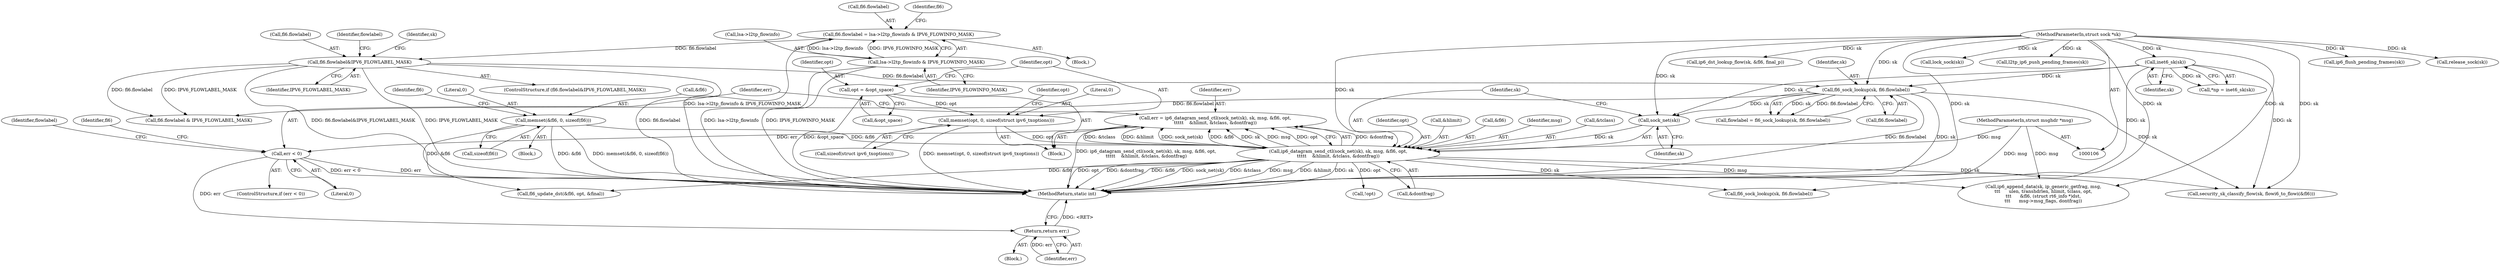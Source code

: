 digraph "0_linux_45f6fad84cc305103b28d73482b344d7f5b76f39_19@API" {
"1000359" [label="(Call,err = ip6_datagram_send_ctl(sock_net(sk), sk, msg, &fl6, opt,\n\t\t\t\t\t    &hlimit, &tclass, &dontfrag))"];
"1000361" [label="(Call,ip6_datagram_send_ctl(sock_net(sk), sk, msg, &fl6, opt,\n\t\t\t\t\t    &hlimit, &tclass, &dontfrag))"];
"1000362" [label="(Call,sock_net(sk))"];
"1000250" [label="(Call,fl6_sock_lookup(sk, fl6.flowlabel))"];
"1000118" [label="(Call,inet6_sk(sk))"];
"1000107" [label="(MethodParameterIn,struct sock *sk)"];
"1000242" [label="(Call,fl6.flowlabel&IPV6_FLOWLABEL_MASK)"];
"1000232" [label="(Call,fl6.flowlabel = lsa->l2tp_flowinfo & IPV6_FLOWINFO_MASK)"];
"1000236" [label="(Call,lsa->l2tp_flowinfo & IPV6_FLOWINFO_MASK)"];
"1000108" [label="(MethodParameterIn,struct msghdr *msg)"];
"1000185" [label="(Call,memset(&fl6, 0, sizeof(fl6)))"];
"1000348" [label="(Call,memset(opt, 0, sizeof(struct ipv6_txoptions)))"];
"1000344" [label="(Call,opt = &opt_space)"];
"1000376" [label="(Call,err < 0)"];
"1000382" [label="(Return,return err;)"];
"1000386" [label="(Call,fl6.flowlabel & IPV6_FLOWLABEL_MASK)"];
"1000236" [label="(Call,lsa->l2tp_flowinfo & IPV6_FLOWINFO_MASK)"];
"1000249" [label="(Identifier,flowlabel)"];
"1000186" [label="(Call,&fl6)"];
"1000365" [label="(Identifier,msg)"];
"1000350" [label="(Literal,0)"];
"1000116" [label="(Call,*np = inet6_sk(sk))"];
"1000118" [label="(Call,inet6_sk(sk))"];
"1000266" [label="(Identifier,sk)"];
"1000379" [label="(Block,)"];
"1000371" [label="(Call,&tclass)"];
"1000364" [label="(Identifier,sk)"];
"1000360" [label="(Identifier,err)"];
"1000662" [label="(MethodReturn,static int)"];
"1000251" [label="(Identifier,sk)"];
"1000362" [label="(Call,sock_net(sk))"];
"1000119" [label="(Identifier,sk)"];
"1000614" [label="(Call,ip6_flush_pending_frames(sk))"];
"1000231" [label="(Block,)"];
"1000345" [label="(Identifier,opt)"];
"1000375" [label="(ControlStructure,if (err < 0))"];
"1000233" [label="(Call,fl6.flowlabel)"];
"1000246" [label="(Identifier,IPV6_FLOWLABEL_MASK)"];
"1000244" [label="(Identifier,fl6)"];
"1000110" [label="(Block,)"];
"1000241" [label="(ControlStructure,if (fl6.flowlabel&IPV6_FLOWLABEL_MASK))"];
"1000377" [label="(Identifier,err)"];
"1000368" [label="(Identifier,opt)"];
"1000248" [label="(Call,flowlabel = fl6_sock_lookup(sk, fl6.flowlabel))"];
"1000346" [label="(Call,&opt_space)"];
"1000378" [label="(Literal,0)"];
"1000532" [label="(Call,security_sk_classify_flow(sk, flowi6_to_flowi(&fl6)))"];
"1000107" [label="(MethodParameterIn,struct sock *sk)"];
"1000355" [label="(Identifier,opt)"];
"1000382" [label="(Return,return err;)"];
"1000363" [label="(Identifier,sk)"];
"1000243" [label="(Call,fl6.flowlabel)"];
"1000193" [label="(Identifier,fl6)"];
"1000185" [label="(Call,memset(&fl6, 0, sizeof(fl6)))"];
"1000369" [label="(Call,&hlimit)"];
"1000373" [label="(Call,&dontfrag)"];
"1000349" [label="(Identifier,opt)"];
"1000383" [label="(Identifier,err)"];
"1000344" [label="(Call,opt = &opt_space)"];
"1000628" [label="(Call,release_sock(sk))"];
"1000189" [label="(Call,sizeof(fl6))"];
"1000594" [label="(Call,ip6_append_data(sk, ip_generic_getfrag, msg,\n\t\t\t      ulen, transhdrlen, hlimit, tclass, opt,\n\t\t\t      &fl6, (struct rt6_info *)dst,\n\t\t\t      msg->msg_flags, dontfrag))"];
"1000361" [label="(Call,ip6_datagram_send_ctl(sock_net(sk), sk, msg, &fl6, opt,\n\t\t\t\t\t    &hlimit, &tclass, &dontfrag))"];
"1000376" [label="(Call,err < 0)"];
"1000250" [label="(Call,fl6_sock_lookup(sk, fl6.flowlabel))"];
"1000539" [label="(Call,ip6_dst_lookup_flow(sk, &fl6, final_p))"];
"1000421" [label="(Call,!opt)"];
"1000242" [label="(Call,fl6.flowlabel&IPV6_FLOWLABEL_MASK)"];
"1000388" [label="(Identifier,fl6)"];
"1000396" [label="(Call,fl6_sock_lookup(sk, fl6.flowlabel))"];
"1000108" [label="(MethodParameterIn,struct msghdr *msg)"];
"1000232" [label="(Call,fl6.flowlabel = lsa->l2tp_flowinfo & IPV6_FLOWINFO_MASK)"];
"1000348" [label="(Call,memset(opt, 0, sizeof(struct ipv6_txoptions)))"];
"1000590" [label="(Call,lock_sock(sk))"];
"1000240" [label="(Identifier,IPV6_FLOWINFO_MASK)"];
"1000237" [label="(Call,lsa->l2tp_flowinfo)"];
"1000495" [label="(Call,fl6_update_dst(&fl6, opt, &final))"];
"1000343" [label="(Block,)"];
"1000188" [label="(Literal,0)"];
"1000351" [label="(Call,sizeof(struct ipv6_txoptions))"];
"1000381" [label="(Identifier,flowlabel)"];
"1000252" [label="(Call,fl6.flowlabel)"];
"1000359" [label="(Call,err = ip6_datagram_send_ctl(sock_net(sk), sk, msg, &fl6, opt,\n\t\t\t\t\t    &hlimit, &tclass, &dontfrag))"];
"1000366" [label="(Call,&fl6)"];
"1000626" [label="(Call,l2tp_ip6_push_pending_frames(sk))"];
"1000359" -> "1000343"  [label="AST: "];
"1000359" -> "1000361"  [label="CFG: "];
"1000360" -> "1000359"  [label="AST: "];
"1000361" -> "1000359"  [label="AST: "];
"1000377" -> "1000359"  [label="CFG: "];
"1000359" -> "1000662"  [label="DDG: ip6_datagram_send_ctl(sock_net(sk), sk, msg, &fl6, opt,\n\t\t\t\t\t    &hlimit, &tclass, &dontfrag)"];
"1000361" -> "1000359"  [label="DDG: &dontfrag"];
"1000361" -> "1000359"  [label="DDG: &tclass"];
"1000361" -> "1000359"  [label="DDG: &hlimit"];
"1000361" -> "1000359"  [label="DDG: sock_net(sk)"];
"1000361" -> "1000359"  [label="DDG: &fl6"];
"1000361" -> "1000359"  [label="DDG: sk"];
"1000361" -> "1000359"  [label="DDG: msg"];
"1000361" -> "1000359"  [label="DDG: opt"];
"1000359" -> "1000376"  [label="DDG: err"];
"1000361" -> "1000373"  [label="CFG: "];
"1000362" -> "1000361"  [label="AST: "];
"1000364" -> "1000361"  [label="AST: "];
"1000365" -> "1000361"  [label="AST: "];
"1000366" -> "1000361"  [label="AST: "];
"1000368" -> "1000361"  [label="AST: "];
"1000369" -> "1000361"  [label="AST: "];
"1000371" -> "1000361"  [label="AST: "];
"1000373" -> "1000361"  [label="AST: "];
"1000361" -> "1000662"  [label="DDG: msg"];
"1000361" -> "1000662"  [label="DDG: &hlimit"];
"1000361" -> "1000662"  [label="DDG: sk"];
"1000361" -> "1000662"  [label="DDG: opt"];
"1000361" -> "1000662"  [label="DDG: &dontfrag"];
"1000361" -> "1000662"  [label="DDG: &fl6"];
"1000361" -> "1000662"  [label="DDG: sock_net(sk)"];
"1000361" -> "1000662"  [label="DDG: &tclass"];
"1000362" -> "1000361"  [label="DDG: sk"];
"1000107" -> "1000361"  [label="DDG: sk"];
"1000108" -> "1000361"  [label="DDG: msg"];
"1000185" -> "1000361"  [label="DDG: &fl6"];
"1000348" -> "1000361"  [label="DDG: opt"];
"1000361" -> "1000396"  [label="DDG: sk"];
"1000361" -> "1000421"  [label="DDG: opt"];
"1000361" -> "1000495"  [label="DDG: &fl6"];
"1000361" -> "1000532"  [label="DDG: sk"];
"1000361" -> "1000594"  [label="DDG: msg"];
"1000362" -> "1000363"  [label="CFG: "];
"1000363" -> "1000362"  [label="AST: "];
"1000364" -> "1000362"  [label="CFG: "];
"1000250" -> "1000362"  [label="DDG: sk"];
"1000118" -> "1000362"  [label="DDG: sk"];
"1000107" -> "1000362"  [label="DDG: sk"];
"1000250" -> "1000248"  [label="AST: "];
"1000250" -> "1000252"  [label="CFG: "];
"1000251" -> "1000250"  [label="AST: "];
"1000252" -> "1000250"  [label="AST: "];
"1000248" -> "1000250"  [label="CFG: "];
"1000250" -> "1000662"  [label="DDG: sk"];
"1000250" -> "1000662"  [label="DDG: fl6.flowlabel"];
"1000250" -> "1000248"  [label="DDG: sk"];
"1000250" -> "1000248"  [label="DDG: fl6.flowlabel"];
"1000118" -> "1000250"  [label="DDG: sk"];
"1000107" -> "1000250"  [label="DDG: sk"];
"1000242" -> "1000250"  [label="DDG: fl6.flowlabel"];
"1000250" -> "1000386"  [label="DDG: fl6.flowlabel"];
"1000250" -> "1000532"  [label="DDG: sk"];
"1000118" -> "1000116"  [label="AST: "];
"1000118" -> "1000119"  [label="CFG: "];
"1000119" -> "1000118"  [label="AST: "];
"1000116" -> "1000118"  [label="CFG: "];
"1000118" -> "1000662"  [label="DDG: sk"];
"1000118" -> "1000116"  [label="DDG: sk"];
"1000107" -> "1000118"  [label="DDG: sk"];
"1000118" -> "1000532"  [label="DDG: sk"];
"1000107" -> "1000106"  [label="AST: "];
"1000107" -> "1000662"  [label="DDG: sk"];
"1000107" -> "1000396"  [label="DDG: sk"];
"1000107" -> "1000532"  [label="DDG: sk"];
"1000107" -> "1000539"  [label="DDG: sk"];
"1000107" -> "1000590"  [label="DDG: sk"];
"1000107" -> "1000594"  [label="DDG: sk"];
"1000107" -> "1000614"  [label="DDG: sk"];
"1000107" -> "1000626"  [label="DDG: sk"];
"1000107" -> "1000628"  [label="DDG: sk"];
"1000242" -> "1000241"  [label="AST: "];
"1000242" -> "1000246"  [label="CFG: "];
"1000243" -> "1000242"  [label="AST: "];
"1000246" -> "1000242"  [label="AST: "];
"1000249" -> "1000242"  [label="CFG: "];
"1000266" -> "1000242"  [label="CFG: "];
"1000242" -> "1000662"  [label="DDG: fl6.flowlabel&IPV6_FLOWLABEL_MASK"];
"1000242" -> "1000662"  [label="DDG: IPV6_FLOWLABEL_MASK"];
"1000242" -> "1000662"  [label="DDG: fl6.flowlabel"];
"1000232" -> "1000242"  [label="DDG: fl6.flowlabel"];
"1000242" -> "1000386"  [label="DDG: fl6.flowlabel"];
"1000242" -> "1000386"  [label="DDG: IPV6_FLOWLABEL_MASK"];
"1000232" -> "1000231"  [label="AST: "];
"1000232" -> "1000236"  [label="CFG: "];
"1000233" -> "1000232"  [label="AST: "];
"1000236" -> "1000232"  [label="AST: "];
"1000244" -> "1000232"  [label="CFG: "];
"1000232" -> "1000662"  [label="DDG: lsa->l2tp_flowinfo & IPV6_FLOWINFO_MASK"];
"1000236" -> "1000232"  [label="DDG: lsa->l2tp_flowinfo"];
"1000236" -> "1000232"  [label="DDG: IPV6_FLOWINFO_MASK"];
"1000236" -> "1000240"  [label="CFG: "];
"1000237" -> "1000236"  [label="AST: "];
"1000240" -> "1000236"  [label="AST: "];
"1000236" -> "1000662"  [label="DDG: lsa->l2tp_flowinfo"];
"1000236" -> "1000662"  [label="DDG: IPV6_FLOWINFO_MASK"];
"1000108" -> "1000106"  [label="AST: "];
"1000108" -> "1000662"  [label="DDG: msg"];
"1000108" -> "1000594"  [label="DDG: msg"];
"1000185" -> "1000110"  [label="AST: "];
"1000185" -> "1000189"  [label="CFG: "];
"1000186" -> "1000185"  [label="AST: "];
"1000188" -> "1000185"  [label="AST: "];
"1000189" -> "1000185"  [label="AST: "];
"1000193" -> "1000185"  [label="CFG: "];
"1000185" -> "1000662"  [label="DDG: &fl6"];
"1000185" -> "1000662"  [label="DDG: memset(&fl6, 0, sizeof(fl6))"];
"1000185" -> "1000495"  [label="DDG: &fl6"];
"1000348" -> "1000343"  [label="AST: "];
"1000348" -> "1000351"  [label="CFG: "];
"1000349" -> "1000348"  [label="AST: "];
"1000350" -> "1000348"  [label="AST: "];
"1000351" -> "1000348"  [label="AST: "];
"1000355" -> "1000348"  [label="CFG: "];
"1000348" -> "1000662"  [label="DDG: memset(opt, 0, sizeof(struct ipv6_txoptions))"];
"1000344" -> "1000348"  [label="DDG: opt"];
"1000344" -> "1000343"  [label="AST: "];
"1000344" -> "1000346"  [label="CFG: "];
"1000345" -> "1000344"  [label="AST: "];
"1000346" -> "1000344"  [label="AST: "];
"1000349" -> "1000344"  [label="CFG: "];
"1000344" -> "1000662"  [label="DDG: &opt_space"];
"1000376" -> "1000375"  [label="AST: "];
"1000376" -> "1000378"  [label="CFG: "];
"1000377" -> "1000376"  [label="AST: "];
"1000378" -> "1000376"  [label="AST: "];
"1000381" -> "1000376"  [label="CFG: "];
"1000388" -> "1000376"  [label="CFG: "];
"1000376" -> "1000662"  [label="DDG: err < 0"];
"1000376" -> "1000662"  [label="DDG: err"];
"1000376" -> "1000382"  [label="DDG: err"];
"1000382" -> "1000379"  [label="AST: "];
"1000382" -> "1000383"  [label="CFG: "];
"1000383" -> "1000382"  [label="AST: "];
"1000662" -> "1000382"  [label="CFG: "];
"1000382" -> "1000662"  [label="DDG: <RET>"];
"1000383" -> "1000382"  [label="DDG: err"];
}
